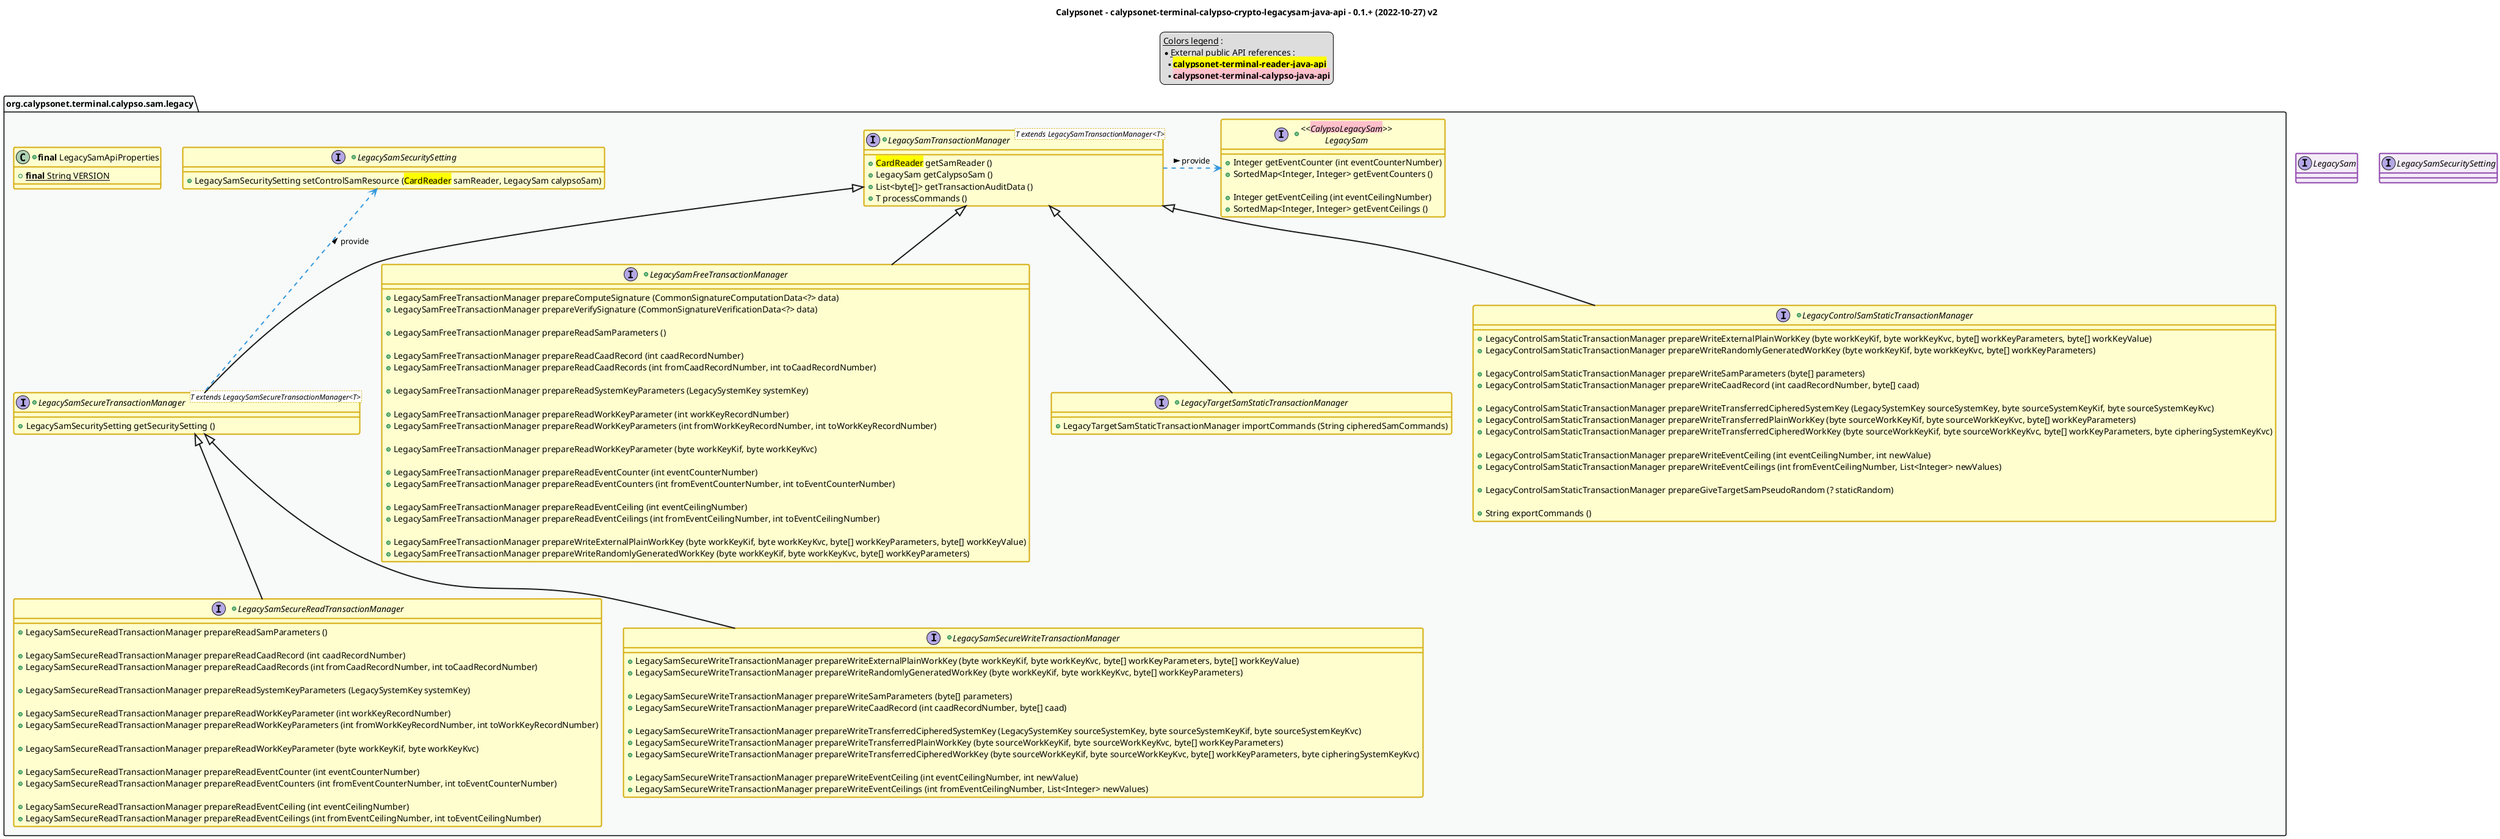 @startuml
title
    Calypsonet - calypsonet-terminal-calypso-crypto-legacysam-java-api - 0.1.+ (2022-10-27) v2
end title

' == THEME ==

'Couleurs issues de : https://htmlcolorcodes.com/fr/tableau-de-couleur/tableau-de-couleur-design-plat/
!define C_GREY1 F8F9F9
!define C_GREY2 F2F3F4
!define C_GREY3 E5E7E9
!define C_GREY4 D7DBDD
!define C_GREY5 CACFD2
!define C_GREY6 BDC3C7
!define C_LINK 3498DB
!define C_USE 27AE60

' -- Styles that don't work with new version of plantuml --
skinparam stereotypeABorderColor #A9DCDF
skinparam stereotypeIBorderColor #B4A7E5
skinparam stereotypeCBorderColor #ADD1B2
skinparam stereotypeEBorderColor #EB93DF
' -- END --

skinparam ClassBorderThickness 2
skinparam ArrowThickness 2

' Yellow
skinparam ClassBackgroundColor #FEFECE
skinparam ClassBorderColor #D4AC0D
' Red
skinparam ClassBackgroundColor<<red>> #FDEDEC
skinparam ClassBorderColor<<red>> #E74C3C
hide <<red>> stereotype
' Purple
skinparam ClassBackgroundColor<<purple>> #F4ECF7
skinparam ClassBorderColor<<purple>> #8E44AD
hide <<purple>> stereotype
' blue
skinparam ClassBackgroundColor<<blue>> #EBF5FB
skinparam ClassBorderColor<<blue>> #3498DB
hide <<blue>> stereotype
' Green
skinparam ClassBackgroundColor<<green>> #E9F7EF
skinparam ClassBorderColor<<green>> #27AE60
hide <<green>> stereotype
' Grey
skinparam ClassBackgroundColor<<grey>> #EAECEE
skinparam ClassBorderColor<<grey>> #2C3E50
hide <<grey>> stereotype

' == CONTENT ==

legend top
    __Colors legend__ :
    * __External public API references__ :
    ** <back:yellow>**calypsonet-terminal-reader-java-api**</back>
    ** <back:pink>**calypsonet-terminal-calypso-java-api**</back>
end legend

package "org.calypsonet.terminal.calypso.sam.legacy" as api {
    +class "**final** LegacySamApiProperties" as ApiProperties {
        +{static} **final** String VERSION
    }
    +interface "<<<back:pink>CalypsoLegacySam</back>>>\nLegacySam" as LegacySam {
        +Integer getEventCounter (int eventCounterNumber)
        +SortedMap<Integer, Integer> getEventCounters ()

        +Integer getEventCeiling (int eventCeilingNumber)
        +SortedMap<Integer, Integer> getEventCeilings ()
    }
    +interface LegacySamSecuritySetting {
        +LegacySamSecuritySetting setControlSamResource (<back:yellow>CardReader</back> samReader, LegacySam calypsoSam)
    }
    +interface LegacySamTransactionManager<T extends LegacySamTransactionManager<T>> {
        +<back:yellow>CardReader</back> getSamReader ()
        +LegacySam getCalypsoSam ()
        +List<byte[]> getTransactionAuditData ()
        +T processCommands ()
    }
    +interface LegacySamSecureTransactionManager<T extends LegacySamSecureTransactionManager<T>> extends LegacySamTransactionManager {
        +LegacySamSecuritySetting getSecuritySetting ()
    }
    +interface LegacySamFreeTransactionManager extends LegacySamTransactionManager {
        +LegacySamFreeTransactionManager prepareComputeSignature (CommonSignatureComputationData<?> data)
        +LegacySamFreeTransactionManager prepareVerifySignature (CommonSignatureVerificationData<?> data)

        +LegacySamFreeTransactionManager prepareReadSamParameters ()

        +LegacySamFreeTransactionManager prepareReadCaadRecord (int caadRecordNumber)
        +LegacySamFreeTransactionManager prepareReadCaadRecords (int fromCaadRecordNumber, int toCaadRecordNumber)

        +LegacySamFreeTransactionManager prepareReadSystemKeyParameters (LegacySystemKey systemKey)

        +LegacySamFreeTransactionManager prepareReadWorkKeyParameter (int workKeyRecordNumber)
        +LegacySamFreeTransactionManager prepareReadWorkKeyParameters (int fromWorkKeyRecordNumber, int toWorkKeyRecordNumber)

        +LegacySamFreeTransactionManager prepareReadWorkKeyParameter (byte workKeyKif, byte workKeyKvc)

        +LegacySamFreeTransactionManager prepareReadEventCounter (int eventCounterNumber)
        +LegacySamFreeTransactionManager prepareReadEventCounters (int fromEventCounterNumber, int toEventCounterNumber)

        +LegacySamFreeTransactionManager prepareReadEventCeiling (int eventCeilingNumber)
        +LegacySamFreeTransactionManager prepareReadEventCeilings (int fromEventCeilingNumber, int toEventCeilingNumber)

        +LegacySamFreeTransactionManager prepareWriteExternalPlainWorkKey (byte workKeyKif, byte workKeyKvc, byte[] workKeyParameters, byte[] workKeyValue)
        +LegacySamFreeTransactionManager prepareWriteRandomlyGeneratedWorkKey (byte workKeyKif, byte workKeyKvc, byte[] workKeyParameters)
    }
    +interface LegacySamSecureReadTransactionManager extends LegacySamSecureTransactionManager {
        +LegacySamSecureReadTransactionManager prepareReadSamParameters ()

        +LegacySamSecureReadTransactionManager prepareReadCaadRecord (int caadRecordNumber)
        +LegacySamSecureReadTransactionManager prepareReadCaadRecords (int fromCaadRecordNumber, int toCaadRecordNumber)

        +LegacySamSecureReadTransactionManager prepareReadSystemKeyParameters (LegacySystemKey systemKey)

        +LegacySamSecureReadTransactionManager prepareReadWorkKeyParameter (int workKeyRecordNumber)
        +LegacySamSecureReadTransactionManager prepareReadWorkKeyParameters (int fromWorkKeyRecordNumber, int toWorkKeyRecordNumber)

        +LegacySamSecureReadTransactionManager prepareReadWorkKeyParameter (byte workKeyKif, byte workKeyKvc)

        +LegacySamSecureReadTransactionManager prepareReadEventCounter (int eventCounterNumber)
        +LegacySamSecureReadTransactionManager prepareReadEventCounters (int fromEventCounterNumber, int toEventCounterNumber)

        +LegacySamSecureReadTransactionManager prepareReadEventCeiling (int eventCeilingNumber)
        +LegacySamSecureReadTransactionManager prepareReadEventCeilings (int fromEventCeilingNumber, int toEventCeilingNumber)
    }
    +interface LegacySamSecureWriteTransactionManager extends LegacySamSecureTransactionManager {
        +LegacySamSecureWriteTransactionManager prepareWriteExternalPlainWorkKey (byte workKeyKif, byte workKeyKvc, byte[] workKeyParameters, byte[] workKeyValue)
        +LegacySamSecureWriteTransactionManager prepareWriteRandomlyGeneratedWorkKey (byte workKeyKif, byte workKeyKvc, byte[] workKeyParameters)

        +LegacySamSecureWriteTransactionManager prepareWriteSamParameters (byte[] parameters)
        +LegacySamSecureWriteTransactionManager prepareWriteCaadRecord (int caadRecordNumber, byte[] caad)

        +LegacySamSecureWriteTransactionManager prepareWriteTransferredCipheredSystemKey (LegacySystemKey sourceSystemKey, byte sourceSystemKeyKif, byte sourceSystemKeyKvc)
        +LegacySamSecureWriteTransactionManager prepareWriteTransferredPlainWorkKey (byte sourceWorkKeyKif, byte sourceWorkKeyKvc, byte[] workKeyParameters)
        +LegacySamSecureWriteTransactionManager prepareWriteTransferredCipheredWorkKey (byte sourceWorkKeyKif, byte sourceWorkKeyKvc, byte[] workKeyParameters, byte cipheringSystemKeyKvc)

        +LegacySamSecureWriteTransactionManager prepareWriteEventCeiling (int eventCeilingNumber, int newValue)
        +LegacySamSecureWriteTransactionManager prepareWriteEventCeilings (int fromEventCeilingNumber, List<Integer> newValues)
    }
    +interface LegacyTargetSamStaticTransactionManager extends LegacySamTransactionManager {
        +LegacyTargetSamStaticTransactionManager importCommands (String cipheredSamCommands)
    }
    +interface LegacyControlSamStaticTransactionManager extends LegacySamTransactionManager {
        +LegacyControlSamStaticTransactionManager prepareWriteExternalPlainWorkKey (byte workKeyKif, byte workKeyKvc, byte[] workKeyParameters, byte[] workKeyValue)
        +LegacyControlSamStaticTransactionManager prepareWriteRandomlyGeneratedWorkKey (byte workKeyKif, byte workKeyKvc, byte[] workKeyParameters)

        +LegacyControlSamStaticTransactionManager prepareWriteSamParameters (byte[] parameters)
        +LegacyControlSamStaticTransactionManager prepareWriteCaadRecord (int caadRecordNumber, byte[] caad)

        +LegacyControlSamStaticTransactionManager prepareWriteTransferredCipheredSystemKey (LegacySystemKey sourceSystemKey, byte sourceSystemKeyKif, byte sourceSystemKeyKvc)
        +LegacyControlSamStaticTransactionManager prepareWriteTransferredPlainWorkKey (byte sourceWorkKeyKif, byte sourceWorkKeyKvc, byte[] workKeyParameters)
        +LegacyControlSamStaticTransactionManager prepareWriteTransferredCipheredWorkKey (byte sourceWorkKeyKif, byte sourceWorkKeyKvc, byte[] workKeyParameters, byte cipheringSystemKeyKvc)

        +LegacyControlSamStaticTransactionManager prepareWriteEventCeiling (int eventCeilingNumber, int newValue)
        +LegacyControlSamStaticTransactionManager prepareWriteEventCeilings (int fromEventCeilingNumber, List<Integer> newValues)

        +LegacyControlSamStaticTransactionManager prepareGiveTargetSamPseudoRandom (? staticRandom)

        +String exportCommands ()
    }
}

' Associations

LegacySamTransactionManager .right.> LegacySam #C_LINK : provide >

LegacySamSecureTransactionManager .up.> LegacySamSecuritySetting #C_LINK : provide >

' == LAYOUT ==

interface LegacySam <<purple>>

interface LegacySamSecuritySetting <<purple>>

' == STYLE ==

package api #C_GREY1 {}


@enduml